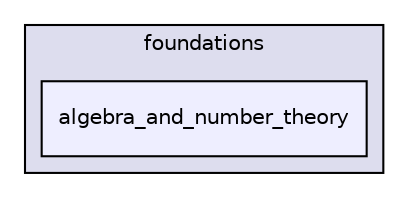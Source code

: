 digraph "src/lib/foundations/algebra_and_number_theory" {
  compound=true
  node [ fontsize="10", fontname="Helvetica"];
  edge [ labelfontsize="10", labelfontname="Helvetica"];
  subgraph clusterdir_22aca35e3ec12f68aff9c7ff7652d11f {
    graph [ bgcolor="#ddddee", pencolor="black", label="foundations" fontname="Helvetica", fontsize="10", URL="dir_22aca35e3ec12f68aff9c7ff7652d11f.html"]
  dir_85cfbf375a7b84216bbd530477207c28 [shape=box, label="algebra_and_number_theory", style="filled", fillcolor="#eeeeff", pencolor="black", URL="dir_85cfbf375a7b84216bbd530477207c28.html"];
  }
}
